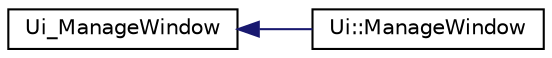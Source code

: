 digraph "Graphical Class Hierarchy"
{
 // LATEX_PDF_SIZE
  edge [fontname="Helvetica",fontsize="10",labelfontname="Helvetica",labelfontsize="10"];
  node [fontname="Helvetica",fontsize="10",shape=record];
  rankdir="LR";
  Node0 [label="Ui_ManageWindow",height=0.2,width=0.4,color="black", fillcolor="white", style="filled",URL="$class_ui___manage_window.html"];
  Node0 -> Node1 [dir="back",color="midnightblue",fontsize="10",style="solid",fontname="Helvetica"];
  Node1 [label="Ui::ManageWindow",height=0.2,width=0.4,color="black", fillcolor="white", style="filled",URL="$class_ui_1_1_manage_window.html"];
}
